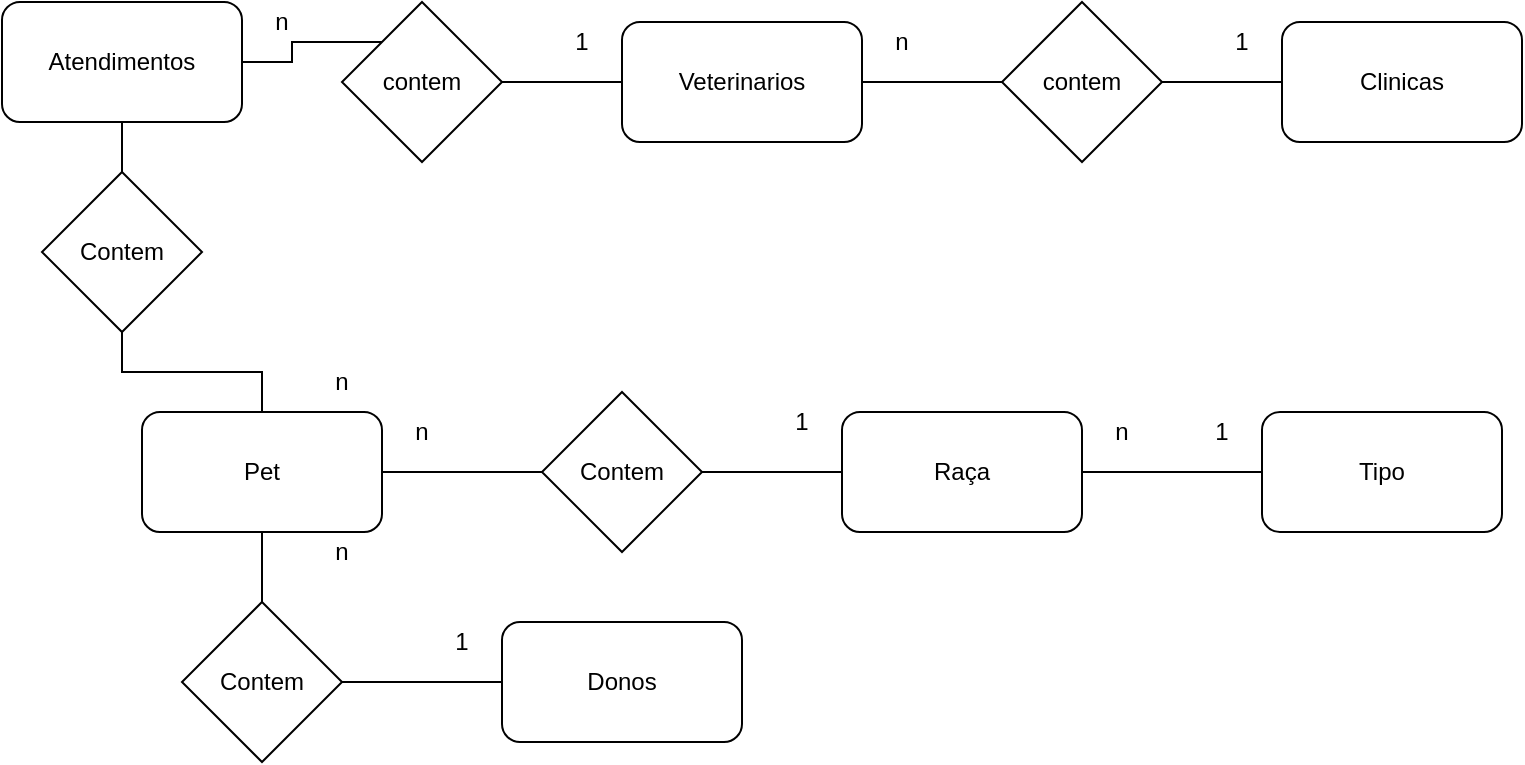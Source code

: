 <mxfile version="11.0.7" type="device"><diagram id="ujzIASwZ4jLXIt1C7HLo" name="Page-1"><mxGraphModel dx="942" dy="616" grid="1" gridSize="10" guides="1" tooltips="1" connect="1" arrows="1" fold="1" page="1" pageScale="1" pageWidth="827" pageHeight="1169" math="0" shadow="0"><root><mxCell id="0"/><mxCell id="1" parent="0"/><mxCell id="xUcBBs1kMdkW4plHPICS-20" style="edgeStyle=orthogonalEdgeStyle;rounded=0;orthogonalLoop=1;jettySize=auto;html=1;entryX=0;entryY=0.5;entryDx=0;entryDy=0;endArrow=none;endFill=0;" edge="1" parent="1" source="xUcBBs1kMdkW4plHPICS-1" target="xUcBBs1kMdkW4plHPICS-3"><mxGeometry relative="1" as="geometry"/></mxCell><mxCell id="xUcBBs1kMdkW4plHPICS-26" style="edgeStyle=orthogonalEdgeStyle;rounded=0;orthogonalLoop=1;jettySize=auto;html=1;endArrow=none;endFill=0;" edge="1" parent="1" source="xUcBBs1kMdkW4plHPICS-1" target="xUcBBs1kMdkW4plHPICS-25"><mxGeometry relative="1" as="geometry"/></mxCell><mxCell id="xUcBBs1kMdkW4plHPICS-1" value="Pet" style="rounded=1;whiteSpace=wrap;html=1;" vertex="1" parent="1"><mxGeometry x="120" y="235" width="120" height="60" as="geometry"/></mxCell><mxCell id="xUcBBs1kMdkW4plHPICS-24" style="edgeStyle=orthogonalEdgeStyle;rounded=0;orthogonalLoop=1;jettySize=auto;html=1;endArrow=none;endFill=0;" edge="1" parent="1" source="xUcBBs1kMdkW4plHPICS-3" target="xUcBBs1kMdkW4plHPICS-5"><mxGeometry relative="1" as="geometry"/></mxCell><mxCell id="xUcBBs1kMdkW4plHPICS-3" value="Contem" style="rhombus;whiteSpace=wrap;html=1;" vertex="1" parent="1"><mxGeometry x="320" y="225" width="80" height="80" as="geometry"/></mxCell><mxCell id="tTOyi3FZgE3I2DfNrzc--3" style="edgeStyle=orthogonalEdgeStyle;rounded=0;orthogonalLoop=1;jettySize=auto;html=1;endArrow=none;endFill=0;" edge="1" parent="1" source="xUcBBs1kMdkW4plHPICS-5" target="tTOyi3FZgE3I2DfNrzc--1"><mxGeometry relative="1" as="geometry"/></mxCell><mxCell id="xUcBBs1kMdkW4plHPICS-5" value="Raça" style="rounded=1;whiteSpace=wrap;html=1;" vertex="1" parent="1"><mxGeometry x="470" y="235" width="120" height="60" as="geometry"/></mxCell><mxCell id="xUcBBs1kMdkW4plHPICS-6" value="n" style="text;html=1;strokeColor=none;fillColor=none;align=center;verticalAlign=middle;whiteSpace=wrap;rounded=0;" vertex="1" parent="1"><mxGeometry x="240" y="235" width="40" height="20" as="geometry"/></mxCell><mxCell id="xUcBBs1kMdkW4plHPICS-7" value="1" style="text;html=1;strokeColor=none;fillColor=none;align=center;verticalAlign=middle;whiteSpace=wrap;rounded=0;" vertex="1" parent="1"><mxGeometry x="430" y="230" width="40" height="20" as="geometry"/></mxCell><mxCell id="xUcBBs1kMdkW4plHPICS-14" style="edgeStyle=orthogonalEdgeStyle;rounded=0;orthogonalLoop=1;jettySize=auto;html=1;entryX=0;entryY=0.5;entryDx=0;entryDy=0;endArrow=none;endFill=0;" edge="1" parent="1" source="xUcBBs1kMdkW4plHPICS-9" target="xUcBBs1kMdkW4plHPICS-11"><mxGeometry relative="1" as="geometry"/></mxCell><mxCell id="xUcBBs1kMdkW4plHPICS-19" style="edgeStyle=orthogonalEdgeStyle;rounded=0;orthogonalLoop=1;jettySize=auto;html=1;entryX=0.5;entryY=1;entryDx=0;entryDy=0;endArrow=none;endFill=0;" edge="1" parent="1" source="xUcBBs1kMdkW4plHPICS-9" target="xUcBBs1kMdkW4plHPICS-1"><mxGeometry relative="1" as="geometry"/></mxCell><mxCell id="xUcBBs1kMdkW4plHPICS-9" value="Contem" style="rhombus;whiteSpace=wrap;html=1;" vertex="1" parent="1"><mxGeometry x="140" y="330" width="80" height="80" as="geometry"/></mxCell><mxCell id="xUcBBs1kMdkW4plHPICS-11" value="Donos" style="rounded=1;whiteSpace=wrap;html=1;" vertex="1" parent="1"><mxGeometry x="300" y="340" width="120" height="60" as="geometry"/></mxCell><mxCell id="xUcBBs1kMdkW4plHPICS-15" value="n" style="text;html=1;strokeColor=none;fillColor=none;align=center;verticalAlign=middle;whiteSpace=wrap;rounded=0;" vertex="1" parent="1"><mxGeometry x="200" y="295" width="40" height="20" as="geometry"/></mxCell><mxCell id="xUcBBs1kMdkW4plHPICS-16" value="1" style="text;html=1;strokeColor=none;fillColor=none;align=center;verticalAlign=middle;whiteSpace=wrap;rounded=0;" vertex="1" parent="1"><mxGeometry x="260" y="340" width="40" height="20" as="geometry"/></mxCell><mxCell id="tTOyi3FZgE3I2DfNrzc--18" style="edgeStyle=orthogonalEdgeStyle;rounded=0;orthogonalLoop=1;jettySize=auto;html=1;endArrow=none;endFill=0;" edge="1" parent="1" source="xUcBBs1kMdkW4plHPICS-25" target="tTOyi3FZgE3I2DfNrzc--13"><mxGeometry relative="1" as="geometry"/></mxCell><mxCell id="xUcBBs1kMdkW4plHPICS-25" value="Contem" style="rhombus;whiteSpace=wrap;html=1;" vertex="1" parent="1"><mxGeometry x="70" y="115" width="80" height="80" as="geometry"/></mxCell><mxCell id="tTOyi3FZgE3I2DfNrzc--8" style="edgeStyle=orthogonalEdgeStyle;rounded=0;orthogonalLoop=1;jettySize=auto;html=1;entryX=0;entryY=0.5;entryDx=0;entryDy=0;endArrow=none;endFill=0;" edge="1" parent="1" source="xUcBBs1kMdkW4plHPICS-28" target="tTOyi3FZgE3I2DfNrzc--7"><mxGeometry relative="1" as="geometry"/></mxCell><mxCell id="xUcBBs1kMdkW4plHPICS-28" value="Veterinarios" style="rounded=1;whiteSpace=wrap;html=1;" vertex="1" parent="1"><mxGeometry x="360" y="40" width="120" height="60" as="geometry"/></mxCell><mxCell id="xUcBBs1kMdkW4plHPICS-29" value="n" style="text;html=1;strokeColor=none;fillColor=none;align=center;verticalAlign=middle;whiteSpace=wrap;rounded=0;" vertex="1" parent="1"><mxGeometry x="200" y="210" width="40" height="20" as="geometry"/></mxCell><mxCell id="xUcBBs1kMdkW4plHPICS-30" value="1" style="text;html=1;strokeColor=none;fillColor=none;align=center;verticalAlign=middle;whiteSpace=wrap;rounded=0;" vertex="1" parent="1"><mxGeometry x="320" y="40" width="40" height="20" as="geometry"/></mxCell><mxCell id="tTOyi3FZgE3I2DfNrzc--1" value="Tipo" style="rounded=1;whiteSpace=wrap;html=1;" vertex="1" parent="1"><mxGeometry x="680" y="235" width="120" height="60" as="geometry"/></mxCell><mxCell id="tTOyi3FZgE3I2DfNrzc--4" value="1" style="text;html=1;strokeColor=none;fillColor=none;align=center;verticalAlign=middle;whiteSpace=wrap;rounded=0;" vertex="1" parent="1"><mxGeometry x="640" y="235" width="40" height="20" as="geometry"/></mxCell><mxCell id="tTOyi3FZgE3I2DfNrzc--5" value="n" style="text;html=1;strokeColor=none;fillColor=none;align=center;verticalAlign=middle;whiteSpace=wrap;rounded=0;" vertex="1" parent="1"><mxGeometry x="590" y="235" width="40" height="20" as="geometry"/></mxCell><mxCell id="tTOyi3FZgE3I2DfNrzc--6" value="Clinicas" style="rounded=1;whiteSpace=wrap;html=1;" vertex="1" parent="1"><mxGeometry x="690" y="40" width="120" height="60" as="geometry"/></mxCell><mxCell id="tTOyi3FZgE3I2DfNrzc--9" style="edgeStyle=orthogonalEdgeStyle;rounded=0;orthogonalLoop=1;jettySize=auto;html=1;endArrow=none;endFill=0;" edge="1" parent="1" source="tTOyi3FZgE3I2DfNrzc--7" target="tTOyi3FZgE3I2DfNrzc--6"><mxGeometry relative="1" as="geometry"/></mxCell><mxCell id="tTOyi3FZgE3I2DfNrzc--7" value="contem" style="rhombus;whiteSpace=wrap;html=1;" vertex="1" parent="1"><mxGeometry x="550" y="30" width="80" height="80" as="geometry"/></mxCell><mxCell id="tTOyi3FZgE3I2DfNrzc--10" value="n" style="text;html=1;strokeColor=none;fillColor=none;align=center;verticalAlign=middle;whiteSpace=wrap;rounded=0;" vertex="1" parent="1"><mxGeometry x="480" y="40" width="40" height="20" as="geometry"/></mxCell><mxCell id="tTOyi3FZgE3I2DfNrzc--11" value="1" style="text;html=1;strokeColor=none;fillColor=none;align=center;verticalAlign=middle;whiteSpace=wrap;rounded=0;" vertex="1" parent="1"><mxGeometry x="650" y="40" width="40" height="20" as="geometry"/></mxCell><mxCell id="tTOyi3FZgE3I2DfNrzc--19" style="edgeStyle=orthogonalEdgeStyle;rounded=0;orthogonalLoop=1;jettySize=auto;html=1;entryX=0;entryY=0;entryDx=0;entryDy=0;endArrow=none;endFill=0;" edge="1" parent="1" source="tTOyi3FZgE3I2DfNrzc--13" target="tTOyi3FZgE3I2DfNrzc--17"><mxGeometry relative="1" as="geometry"/></mxCell><mxCell id="tTOyi3FZgE3I2DfNrzc--13" value="Atendimentos" style="rounded=1;whiteSpace=wrap;html=1;" vertex="1" parent="1"><mxGeometry x="50" y="30" width="120" height="60" as="geometry"/></mxCell><mxCell id="tTOyi3FZgE3I2DfNrzc--16" value="n" style="text;html=1;strokeColor=none;fillColor=none;align=center;verticalAlign=middle;whiteSpace=wrap;rounded=0;" vertex="1" parent="1"><mxGeometry x="170" y="30" width="40" height="20" as="geometry"/></mxCell><mxCell id="tTOyi3FZgE3I2DfNrzc--20" style="edgeStyle=orthogonalEdgeStyle;rounded=0;orthogonalLoop=1;jettySize=auto;html=1;endArrow=none;endFill=0;" edge="1" parent="1" source="tTOyi3FZgE3I2DfNrzc--17" target="xUcBBs1kMdkW4plHPICS-28"><mxGeometry relative="1" as="geometry"/></mxCell><mxCell id="tTOyi3FZgE3I2DfNrzc--17" value="contem" style="rhombus;whiteSpace=wrap;html=1;" vertex="1" parent="1"><mxGeometry x="220" y="30" width="80" height="80" as="geometry"/></mxCell></root></mxGraphModel></diagram><diagram id="7cReToatB-cTh2Mcp7KG" name="Page-2"><mxGraphModel dx="942" dy="616" grid="1" gridSize="10" guides="1" tooltips="1" connect="1" arrows="1" fold="1" page="1" pageScale="1" pageWidth="827" pageHeight="1169" math="0" shadow="0"><root><mxCell id="Qa_ok5CGgN8l7SgtfUKA-0"/><mxCell id="Qa_ok5CGgN8l7SgtfUKA-1" parent="Qa_ok5CGgN8l7SgtfUKA-0"/><mxCell id="Qa_ok5CGgN8l7SgtfUKA-2" value="Pets" style="swimlane;fontStyle=0;childLayout=stackLayout;horizontal=1;startSize=26;fillColor=#dae8fc;horizontalStack=0;resizeParent=1;resizeParentMax=0;resizeLast=0;collapsible=1;marginBottom=0;swimlaneFillColor=#ffffff;align=center;fontSize=14;strokeColor=#6c8ebf;" vertex="1" parent="Qa_ok5CGgN8l7SgtfUKA-1"><mxGeometry x="200" y="120" width="160" height="170" as="geometry"/></mxCell><mxCell id="Qa_ok5CGgN8l7SgtfUKA-3" value="IdPet : int" style="shape=partialRectangle;top=0;left=0;right=0;bottom=1;align=left;verticalAlign=middle;fillColor=#f5f5f5;spacingLeft=34;spacingRight=4;overflow=hidden;rotatable=0;points=[[0,0.5],[1,0.5]];portConstraint=eastwest;dropTarget=0;fontStyle=5;fontSize=12;strokeColor=#666666;fontColor=#333333;" vertex="1" parent="Qa_ok5CGgN8l7SgtfUKA-2"><mxGeometry y="26" width="160" height="30" as="geometry"/></mxCell><mxCell id="Qa_ok5CGgN8l7SgtfUKA-4" value="PK" style="shape=partialRectangle;top=0;left=0;bottom=0;fillColor=none;align=left;verticalAlign=middle;spacingLeft=4;spacingRight=4;overflow=hidden;rotatable=0;points=[];portConstraint=eastwest;part=1;fontSize=12;" vertex="1" connectable="0" parent="Qa_ok5CGgN8l7SgtfUKA-3"><mxGeometry width="30" height="30" as="geometry"/></mxCell><mxCell id="Qa_ok5CGgN8l7SgtfUKA-5" value="Nome : string " style="shape=partialRectangle;top=0;left=0;right=0;bottom=0;align=left;verticalAlign=top;fillColor=#f5f5f5;spacingLeft=34;spacingRight=4;overflow=hidden;rotatable=0;points=[[0,0.5],[1,0.5]];portConstraint=eastwest;dropTarget=0;fontSize=12;strokeColor=#666666;fontColor=#333333;" vertex="1" parent="Qa_ok5CGgN8l7SgtfUKA-2"><mxGeometry y="56" width="160" height="26" as="geometry"/></mxCell><mxCell id="Qa_ok5CGgN8l7SgtfUKA-6" value="" style="shape=partialRectangle;top=0;left=0;bottom=0;fillColor=none;align=left;verticalAlign=top;spacingLeft=4;spacingRight=4;overflow=hidden;rotatable=0;points=[];portConstraint=eastwest;part=1;fontSize=12;" vertex="1" connectable="0" parent="Qa_ok5CGgN8l7SgtfUKA-5"><mxGeometry width="30" height="26" as="geometry"/></mxCell><mxCell id="Qa_ok5CGgN8l7SgtfUKA-7" value="DataNasc : dateTime" style="shape=partialRectangle;top=0;left=0;right=0;bottom=0;align=left;verticalAlign=top;fillColor=#f5f5f5;spacingLeft=34;spacingRight=4;overflow=hidden;rotatable=0;points=[[0,0.5],[1,0.5]];portConstraint=eastwest;dropTarget=0;fontSize=12;strokeColor=#666666;fontColor=#333333;" vertex="1" parent="Qa_ok5CGgN8l7SgtfUKA-2"><mxGeometry y="82" width="160" height="26" as="geometry"/></mxCell><mxCell id="Qa_ok5CGgN8l7SgtfUKA-8" value="" style="shape=partialRectangle;top=0;left=0;bottom=0;fillColor=none;align=left;verticalAlign=top;spacingLeft=4;spacingRight=4;overflow=hidden;rotatable=0;points=[];portConstraint=eastwest;part=1;fontSize=12;" vertex="1" connectable="0" parent="Qa_ok5CGgN8l7SgtfUKA-7"><mxGeometry width="30" height="26" as="geometry"/></mxCell><mxCell id="Qa_ok5CGgN8l7SgtfUKA-9" value="IdRaça : int" style="shape=partialRectangle;top=0;left=0;right=0;bottom=0;align=left;verticalAlign=top;fillColor=#f5f5f5;spacingLeft=34;spacingRight=4;overflow=hidden;rotatable=0;points=[[0,0.5],[1,0.5]];portConstraint=eastwest;dropTarget=0;fontSize=12;strokeColor=#666666;fontColor=#333333;" vertex="1" parent="Qa_ok5CGgN8l7SgtfUKA-2"><mxGeometry y="108" width="160" height="32" as="geometry"/></mxCell><mxCell id="Qa_ok5CGgN8l7SgtfUKA-10" value="FK" style="shape=partialRectangle;top=0;left=0;bottom=0;fillColor=none;align=left;verticalAlign=top;spacingLeft=4;spacingRight=4;overflow=hidden;rotatable=0;points=[];portConstraint=eastwest;part=1;fontSize=12;" vertex="1" connectable="0" parent="Qa_ok5CGgN8l7SgtfUKA-9"><mxGeometry width="30" height="32" as="geometry"/></mxCell><mxCell id="Qa_ok5CGgN8l7SgtfUKA-11" value="IdDono : Int" style="shape=partialRectangle;top=0;left=0;right=0;bottom=0;align=left;verticalAlign=top;fillColor=#f5f5f5;spacingLeft=34;spacingRight=4;overflow=hidden;rotatable=0;points=[[0,0.5],[1,0.5]];portConstraint=eastwest;dropTarget=0;fontSize=12;strokeColor=#666666;fontColor=#333333;" vertex="1" parent="Qa_ok5CGgN8l7SgtfUKA-2"><mxGeometry y="140" width="160" height="30" as="geometry"/></mxCell><mxCell id="Qa_ok5CGgN8l7SgtfUKA-12" value="FK" style="shape=partialRectangle;top=0;left=0;bottom=0;fillColor=none;align=left;verticalAlign=top;spacingLeft=4;spacingRight=4;overflow=hidden;rotatable=0;points=[];portConstraint=eastwest;part=1;fontSize=12;" vertex="1" connectable="0" parent="Qa_ok5CGgN8l7SgtfUKA-11"><mxGeometry width="30" height="30" as="geometry"/></mxCell><mxCell id="mvf6ZWrDTxtSKSZgYyAM-0" value="Veterinarios" style="swimlane;fontStyle=0;childLayout=stackLayout;horizontal=1;startSize=26;fillColor=#dae8fc;horizontalStack=0;resizeParent=1;resizeParentMax=0;resizeLast=0;collapsible=1;marginBottom=0;swimlaneFillColor=#ffffff;align=center;fontSize=14;strokeColor=#6c8ebf;" vertex="1" parent="Qa_ok5CGgN8l7SgtfUKA-1"><mxGeometry x="200" y="320" width="160" height="82" as="geometry"/></mxCell><mxCell id="mvf6ZWrDTxtSKSZgYyAM-1" value="IdVet : int" style="shape=partialRectangle;top=0;left=0;right=0;bottom=1;align=left;verticalAlign=middle;fillColor=#f5f5f5;spacingLeft=34;spacingRight=4;overflow=hidden;rotatable=0;points=[[0,0.5],[1,0.5]];portConstraint=eastwest;dropTarget=0;fontStyle=5;fontSize=12;strokeColor=#666666;fontColor=#333333;" vertex="1" parent="mvf6ZWrDTxtSKSZgYyAM-0"><mxGeometry y="26" width="160" height="30" as="geometry"/></mxCell><mxCell id="mvf6ZWrDTxtSKSZgYyAM-2" value="PK" style="shape=partialRectangle;top=0;left=0;bottom=0;fillColor=none;align=left;verticalAlign=middle;spacingLeft=4;spacingRight=4;overflow=hidden;rotatable=0;points=[];portConstraint=eastwest;part=1;fontSize=12;" vertex="1" connectable="0" parent="mvf6ZWrDTxtSKSZgYyAM-1"><mxGeometry width="30" height="30" as="geometry"/></mxCell><mxCell id="mvf6ZWrDTxtSKSZgYyAM-3" value="Nome : string" style="shape=partialRectangle;top=0;left=0;right=0;bottom=0;align=left;verticalAlign=top;fillColor=#f5f5f5;spacingLeft=34;spacingRight=4;overflow=hidden;rotatable=0;points=[[0,0.5],[1,0.5]];portConstraint=eastwest;dropTarget=0;fontSize=12;strokeColor=#666666;fontColor=#333333;" vertex="1" parent="mvf6ZWrDTxtSKSZgYyAM-0"><mxGeometry y="56" width="160" height="26" as="geometry"/></mxCell><mxCell id="mvf6ZWrDTxtSKSZgYyAM-4" value="" style="shape=partialRectangle;top=0;left=0;bottom=0;fillColor=none;align=left;verticalAlign=top;spacingLeft=4;spacingRight=4;overflow=hidden;rotatable=0;points=[];portConstraint=eastwest;part=1;fontSize=12;" vertex="1" connectable="0" parent="mvf6ZWrDTxtSKSZgYyAM-3"><mxGeometry width="30" height="26" as="geometry"/></mxCell><mxCell id="mvf6ZWrDTxtSKSZgYyAM-11" value="Atendimentos" style="swimlane;fontStyle=0;childLayout=stackLayout;horizontal=1;startSize=26;fillColor=#dae8fc;horizontalStack=0;resizeParent=1;resizeParentMax=0;resizeLast=0;collapsible=1;marginBottom=0;swimlaneFillColor=#ffffff;align=center;fontSize=14;strokeColor=#6c8ebf;" vertex="1" parent="Qa_ok5CGgN8l7SgtfUKA-1"><mxGeometry x="200" y="440" width="160" height="108" as="geometry"/></mxCell><mxCell id="mvf6ZWrDTxtSKSZgYyAM-12" value="IdPet : int" style="shape=partialRectangle;top=0;left=0;right=0;bottom=1;align=left;verticalAlign=middle;fillColor=#f5f5f5;spacingLeft=34;spacingRight=4;overflow=hidden;rotatable=0;points=[[0,0.5],[1,0.5]];portConstraint=eastwest;dropTarget=0;fontStyle=5;fontSize=12;strokeColor=#666666;fontColor=#333333;" vertex="1" parent="mvf6ZWrDTxtSKSZgYyAM-11"><mxGeometry y="26" width="160" height="30" as="geometry"/></mxCell><mxCell id="mvf6ZWrDTxtSKSZgYyAM-13" value="FK" style="shape=partialRectangle;top=0;left=0;bottom=0;fillColor=none;align=left;verticalAlign=middle;spacingLeft=4;spacingRight=4;overflow=hidden;rotatable=0;points=[];portConstraint=eastwest;part=1;fontSize=12;" vertex="1" connectable="0" parent="mvf6ZWrDTxtSKSZgYyAM-12"><mxGeometry width="30" height="30" as="geometry"/></mxCell><mxCell id="mvf6ZWrDTxtSKSZgYyAM-14" value="IdDono : int" style="shape=partialRectangle;top=0;left=0;right=0;bottom=0;align=left;verticalAlign=top;fillColor=#f5f5f5;spacingLeft=34;spacingRight=4;overflow=hidden;rotatable=0;points=[[0,0.5],[1,0.5]];portConstraint=eastwest;dropTarget=0;fontSize=12;strokeColor=#666666;fontColor=#333333;" vertex="1" parent="mvf6ZWrDTxtSKSZgYyAM-11"><mxGeometry y="56" width="160" height="26" as="geometry"/></mxCell><mxCell id="mvf6ZWrDTxtSKSZgYyAM-15" value="FK" style="shape=partialRectangle;top=0;left=0;bottom=0;fillColor=none;align=left;verticalAlign=top;spacingLeft=4;spacingRight=4;overflow=hidden;rotatable=0;points=[];portConstraint=eastwest;part=1;fontSize=12;" vertex="1" connectable="0" parent="mvf6ZWrDTxtSKSZgYyAM-14"><mxGeometry width="30" height="26" as="geometry"/></mxCell><mxCell id="mvf6ZWrDTxtSKSZgYyAM-16" value="IdDono : int" style="shape=partialRectangle;top=0;left=0;right=0;bottom=0;align=left;verticalAlign=top;fillColor=#f5f5f5;spacingLeft=34;spacingRight=4;overflow=hidden;rotatable=0;points=[[0,0.5],[1,0.5]];portConstraint=eastwest;dropTarget=0;fontSize=12;strokeColor=#666666;fontColor=#333333;" vertex="1" parent="mvf6ZWrDTxtSKSZgYyAM-11"><mxGeometry y="82" width="160" height="26" as="geometry"/></mxCell><mxCell id="mvf6ZWrDTxtSKSZgYyAM-17" value="FK" style="shape=partialRectangle;top=0;left=0;bottom=0;fillColor=none;align=left;verticalAlign=top;spacingLeft=4;spacingRight=4;overflow=hidden;rotatable=0;points=[];portConstraint=eastwest;part=1;fontSize=12;" vertex="1" connectable="0" parent="mvf6ZWrDTxtSKSZgYyAM-16"><mxGeometry width="30" height="26" as="geometry"/></mxCell><mxCell id="mvf6ZWrDTxtSKSZgYyAM-22" value="Clinica" style="swimlane;fontStyle=0;childLayout=stackLayout;horizontal=1;startSize=26;fillColor=#dae8fc;horizontalStack=0;resizeParent=1;resizeParentMax=0;resizeLast=0;collapsible=1;marginBottom=0;swimlaneFillColor=#ffffff;align=center;fontSize=14;strokeColor=#6c8ebf;" vertex="1" parent="Qa_ok5CGgN8l7SgtfUKA-1"><mxGeometry x="590" y="120" width="160" height="82" as="geometry"/></mxCell><mxCell id="mvf6ZWrDTxtSKSZgYyAM-23" value="IdEndereço : int" style="shape=partialRectangle;top=0;left=0;right=0;bottom=1;align=left;verticalAlign=middle;fillColor=#f5f5f5;spacingLeft=34;spacingRight=4;overflow=hidden;rotatable=0;points=[[0,0.5],[1,0.5]];portConstraint=eastwest;dropTarget=0;fontStyle=5;fontSize=12;strokeColor=#666666;fontColor=#333333;" vertex="1" parent="mvf6ZWrDTxtSKSZgYyAM-22"><mxGeometry y="26" width="160" height="30" as="geometry"/></mxCell><mxCell id="mvf6ZWrDTxtSKSZgYyAM-24" value="PK" style="shape=partialRectangle;top=0;left=0;bottom=0;fillColor=none;align=left;verticalAlign=middle;spacingLeft=4;spacingRight=4;overflow=hidden;rotatable=0;points=[];portConstraint=eastwest;part=1;fontSize=12;" vertex="1" connectable="0" parent="mvf6ZWrDTxtSKSZgYyAM-23"><mxGeometry width="30" height="30" as="geometry"/></mxCell><mxCell id="mvf6ZWrDTxtSKSZgYyAM-25" value="Nome ; string" style="shape=partialRectangle;top=0;left=0;right=0;bottom=0;align=left;verticalAlign=top;fillColor=#f5f5f5;spacingLeft=34;spacingRight=4;overflow=hidden;rotatable=0;points=[[0,0.5],[1,0.5]];portConstraint=eastwest;dropTarget=0;fontSize=12;strokeColor=#666666;fontColor=#333333;" vertex="1" parent="mvf6ZWrDTxtSKSZgYyAM-22"><mxGeometry y="56" width="160" height="26" as="geometry"/></mxCell><mxCell id="mvf6ZWrDTxtSKSZgYyAM-26" value="" style="shape=partialRectangle;top=0;left=0;bottom=0;fillColor=none;align=left;verticalAlign=top;spacingLeft=4;spacingRight=4;overflow=hidden;rotatable=0;points=[];portConstraint=eastwest;part=1;fontSize=12;" vertex="1" connectable="0" parent="mvf6ZWrDTxtSKSZgYyAM-25"><mxGeometry width="30" height="26" as="geometry"/></mxCell><mxCell id="mvf6ZWrDTxtSKSZgYyAM-44" value="Tipo" style="swimlane;fontStyle=0;childLayout=stackLayout;horizontal=1;startSize=26;fillColor=#dae8fc;horizontalStack=0;resizeParent=1;resizeParentMax=0;resizeLast=0;collapsible=1;marginBottom=0;swimlaneFillColor=#ffffff;align=center;fontSize=14;strokeColor=#6c8ebf;" vertex="1" parent="Qa_ok5CGgN8l7SgtfUKA-1"><mxGeometry x="590" y="370" width="160" height="82" as="geometry"/></mxCell><mxCell id="mvf6ZWrDTxtSKSZgYyAM-45" value="IdTipo : int" style="shape=partialRectangle;top=0;left=0;right=0;bottom=1;align=left;verticalAlign=middle;fillColor=#f5f5f5;spacingLeft=34;spacingRight=4;overflow=hidden;rotatable=0;points=[[0,0.5],[1,0.5]];portConstraint=eastwest;dropTarget=0;fontStyle=5;fontSize=12;strokeColor=#666666;fontColor=#333333;" vertex="1" parent="mvf6ZWrDTxtSKSZgYyAM-44"><mxGeometry y="26" width="160" height="30" as="geometry"/></mxCell><mxCell id="mvf6ZWrDTxtSKSZgYyAM-46" value="PK" style="shape=partialRectangle;top=0;left=0;bottom=0;fillColor=none;align=left;verticalAlign=middle;spacingLeft=4;spacingRight=4;overflow=hidden;rotatable=0;points=[];portConstraint=eastwest;part=1;fontSize=12;" vertex="1" connectable="0" parent="mvf6ZWrDTxtSKSZgYyAM-45"><mxGeometry width="30" height="30" as="geometry"/></mxCell><mxCell id="mvf6ZWrDTxtSKSZgYyAM-47" value="Nome : string" style="shape=partialRectangle;top=0;left=0;right=0;bottom=0;align=left;verticalAlign=top;fillColor=#f5f5f5;spacingLeft=34;spacingRight=4;overflow=hidden;rotatable=0;points=[[0,0.5],[1,0.5]];portConstraint=eastwest;dropTarget=0;fontSize=12;strokeColor=#666666;fontColor=#333333;" vertex="1" parent="mvf6ZWrDTxtSKSZgYyAM-44"><mxGeometry y="56" width="160" height="26" as="geometry"/></mxCell><mxCell id="mvf6ZWrDTxtSKSZgYyAM-48" value="" style="shape=partialRectangle;top=0;left=0;bottom=0;fillColor=none;align=left;verticalAlign=top;spacingLeft=4;spacingRight=4;overflow=hidden;rotatable=0;points=[];portConstraint=eastwest;part=1;fontSize=12;" vertex="1" connectable="0" parent="mvf6ZWrDTxtSKSZgYyAM-47"><mxGeometry width="30" height="26" as="geometry"/></mxCell><mxCell id="mvf6ZWrDTxtSKSZgYyAM-55" value="Raça" style="swimlane;fontStyle=0;childLayout=stackLayout;horizontal=1;startSize=26;fillColor=#dae8fc;horizontalStack=0;resizeParent=1;resizeParentMax=0;resizeLast=0;collapsible=1;marginBottom=0;swimlaneFillColor=#ffffff;align=center;fontSize=14;strokeColor=#6c8ebf;" vertex="1" parent="Qa_ok5CGgN8l7SgtfUKA-1"><mxGeometry x="590" y="239" width="160" height="108" as="geometry"/></mxCell><mxCell id="mvf6ZWrDTxtSKSZgYyAM-56" value="IdRaça : int" style="shape=partialRectangle;top=0;left=0;right=0;bottom=1;align=left;verticalAlign=middle;fillColor=#f5f5f5;spacingLeft=34;spacingRight=4;overflow=hidden;rotatable=0;points=[[0,0.5],[1,0.5]];portConstraint=eastwest;dropTarget=0;fontStyle=5;fontSize=12;strokeColor=#666666;fontColor=#333333;" vertex="1" parent="mvf6ZWrDTxtSKSZgYyAM-55"><mxGeometry y="26" width="160" height="30" as="geometry"/></mxCell><mxCell id="mvf6ZWrDTxtSKSZgYyAM-57" value="PK" style="shape=partialRectangle;top=0;left=0;bottom=0;fillColor=none;align=left;verticalAlign=middle;spacingLeft=4;spacingRight=4;overflow=hidden;rotatable=0;points=[];portConstraint=eastwest;part=1;fontSize=12;" vertex="1" connectable="0" parent="mvf6ZWrDTxtSKSZgYyAM-56"><mxGeometry width="30" height="30" as="geometry"/></mxCell><mxCell id="mvf6ZWrDTxtSKSZgYyAM-58" value="Nome : string " style="shape=partialRectangle;top=0;left=0;right=0;bottom=0;align=left;verticalAlign=top;fillColor=#f5f5f5;spacingLeft=34;spacingRight=4;overflow=hidden;rotatable=0;points=[[0,0.5],[1,0.5]];portConstraint=eastwest;dropTarget=0;fontSize=12;strokeColor=#666666;fontColor=#333333;" vertex="1" parent="mvf6ZWrDTxtSKSZgYyAM-55"><mxGeometry y="56" width="160" height="26" as="geometry"/></mxCell><mxCell id="mvf6ZWrDTxtSKSZgYyAM-59" value="" style="shape=partialRectangle;top=0;left=0;bottom=0;fillColor=none;align=left;verticalAlign=top;spacingLeft=4;spacingRight=4;overflow=hidden;rotatable=0;points=[];portConstraint=eastwest;part=1;fontSize=12;" vertex="1" connectable="0" parent="mvf6ZWrDTxtSKSZgYyAM-58"><mxGeometry width="30" height="26" as="geometry"/></mxCell><mxCell id="mvf6ZWrDTxtSKSZgYyAM-60" value="IdTipo : int" style="shape=partialRectangle;top=0;left=0;right=0;bottom=0;align=left;verticalAlign=top;fillColor=#f5f5f5;spacingLeft=34;spacingRight=4;overflow=hidden;rotatable=0;points=[[0,0.5],[1,0.5]];portConstraint=eastwest;dropTarget=0;fontSize=12;strokeColor=#666666;fontColor=#333333;" vertex="1" parent="mvf6ZWrDTxtSKSZgYyAM-55"><mxGeometry y="82" width="160" height="26" as="geometry"/></mxCell><mxCell id="mvf6ZWrDTxtSKSZgYyAM-61" value="FK" style="shape=partialRectangle;top=0;left=0;bottom=0;fillColor=none;align=left;verticalAlign=top;spacingLeft=4;spacingRight=4;overflow=hidden;rotatable=0;points=[];portConstraint=eastwest;part=1;fontSize=12;" vertex="1" connectable="0" parent="mvf6ZWrDTxtSKSZgYyAM-60"><mxGeometry width="30" height="26" as="geometry"/></mxCell><mxCell id="mvf6ZWrDTxtSKSZgYyAM-66" value="Dono" style="swimlane;fontStyle=0;childLayout=stackLayout;horizontal=1;startSize=26;fillColor=#dae8fc;horizontalStack=0;resizeParent=1;resizeParentMax=0;resizeLast=0;collapsible=1;marginBottom=0;swimlaneFillColor=#ffffff;align=center;fontSize=14;strokeColor=#6c8ebf;" vertex="1" parent="Qa_ok5CGgN8l7SgtfUKA-1"><mxGeometry x="550" y="509" width="160" height="82" as="geometry"/></mxCell><mxCell id="mvf6ZWrDTxtSKSZgYyAM-67" value="IdDono : int" style="shape=partialRectangle;top=0;left=0;right=0;bottom=1;align=left;verticalAlign=middle;fillColor=#f5f5f5;spacingLeft=34;spacingRight=4;overflow=hidden;rotatable=0;points=[[0,0.5],[1,0.5]];portConstraint=eastwest;dropTarget=0;fontStyle=5;fontSize=12;strokeColor=#666666;fontColor=#333333;" vertex="1" parent="mvf6ZWrDTxtSKSZgYyAM-66"><mxGeometry y="26" width="160" height="30" as="geometry"/></mxCell><mxCell id="mvf6ZWrDTxtSKSZgYyAM-68" value="PK" style="shape=partialRectangle;top=0;left=0;bottom=0;fillColor=none;align=left;verticalAlign=middle;spacingLeft=4;spacingRight=4;overflow=hidden;rotatable=0;points=[];portConstraint=eastwest;part=1;fontSize=12;" vertex="1" connectable="0" parent="mvf6ZWrDTxtSKSZgYyAM-67"><mxGeometry width="30" height="30" as="geometry"/></mxCell><mxCell id="mvf6ZWrDTxtSKSZgYyAM-69" value="Nome : String" style="shape=partialRectangle;top=0;left=0;right=0;bottom=0;align=left;verticalAlign=top;fillColor=#f5f5f5;spacingLeft=34;spacingRight=4;overflow=hidden;rotatable=0;points=[[0,0.5],[1,0.5]];portConstraint=eastwest;dropTarget=0;fontSize=12;strokeColor=#666666;fontColor=#333333;" vertex="1" parent="mvf6ZWrDTxtSKSZgYyAM-66"><mxGeometry y="56" width="160" height="26" as="geometry"/></mxCell><mxCell id="mvf6ZWrDTxtSKSZgYyAM-70" value="" style="shape=partialRectangle;top=0;left=0;bottom=0;fillColor=none;align=left;verticalAlign=top;spacingLeft=4;spacingRight=4;overflow=hidden;rotatable=0;points=[];portConstraint=eastwest;part=1;fontSize=12;" vertex="1" connectable="0" parent="mvf6ZWrDTxtSKSZgYyAM-69"><mxGeometry width="30" height="26" as="geometry"/></mxCell><mxCell id="_ExrVYd7ZC3YBB7XZFxV-0" value="" style="edgeStyle=entityRelationEdgeStyle;fontSize=12;html=1;endArrow=ERoneToMany;" edge="1" parent="Qa_ok5CGgN8l7SgtfUKA-1" target="mvf6ZWrDTxtSKSZgYyAM-11"><mxGeometry width="100" height="100" relative="1" as="geometry"><mxPoint x="360" y="140" as="sourcePoint"/><mxPoint x="460" y="40" as="targetPoint"/></mxGeometry></mxCell><mxCell id="1IKXs5t3iSwj56KedOMe-0" value="" style="edgeStyle=entityRelationEdgeStyle;fontSize=12;html=1;endArrow=ERoneToMany;exitX=1;exitY=0.5;exitDx=0;exitDy=0;" edge="1" parent="Qa_ok5CGgN8l7SgtfUKA-1" source="mvf6ZWrDTxtSKSZgYyAM-58" target="mvf6ZWrDTxtSKSZgYyAM-45"><mxGeometry width="100" height="100" relative="1" as="geometry"><mxPoint x="470" y="360" as="sourcePoint"/><mxPoint x="570" y="260" as="targetPoint"/></mxGeometry></mxCell></root></mxGraphModel></diagram></mxfile>